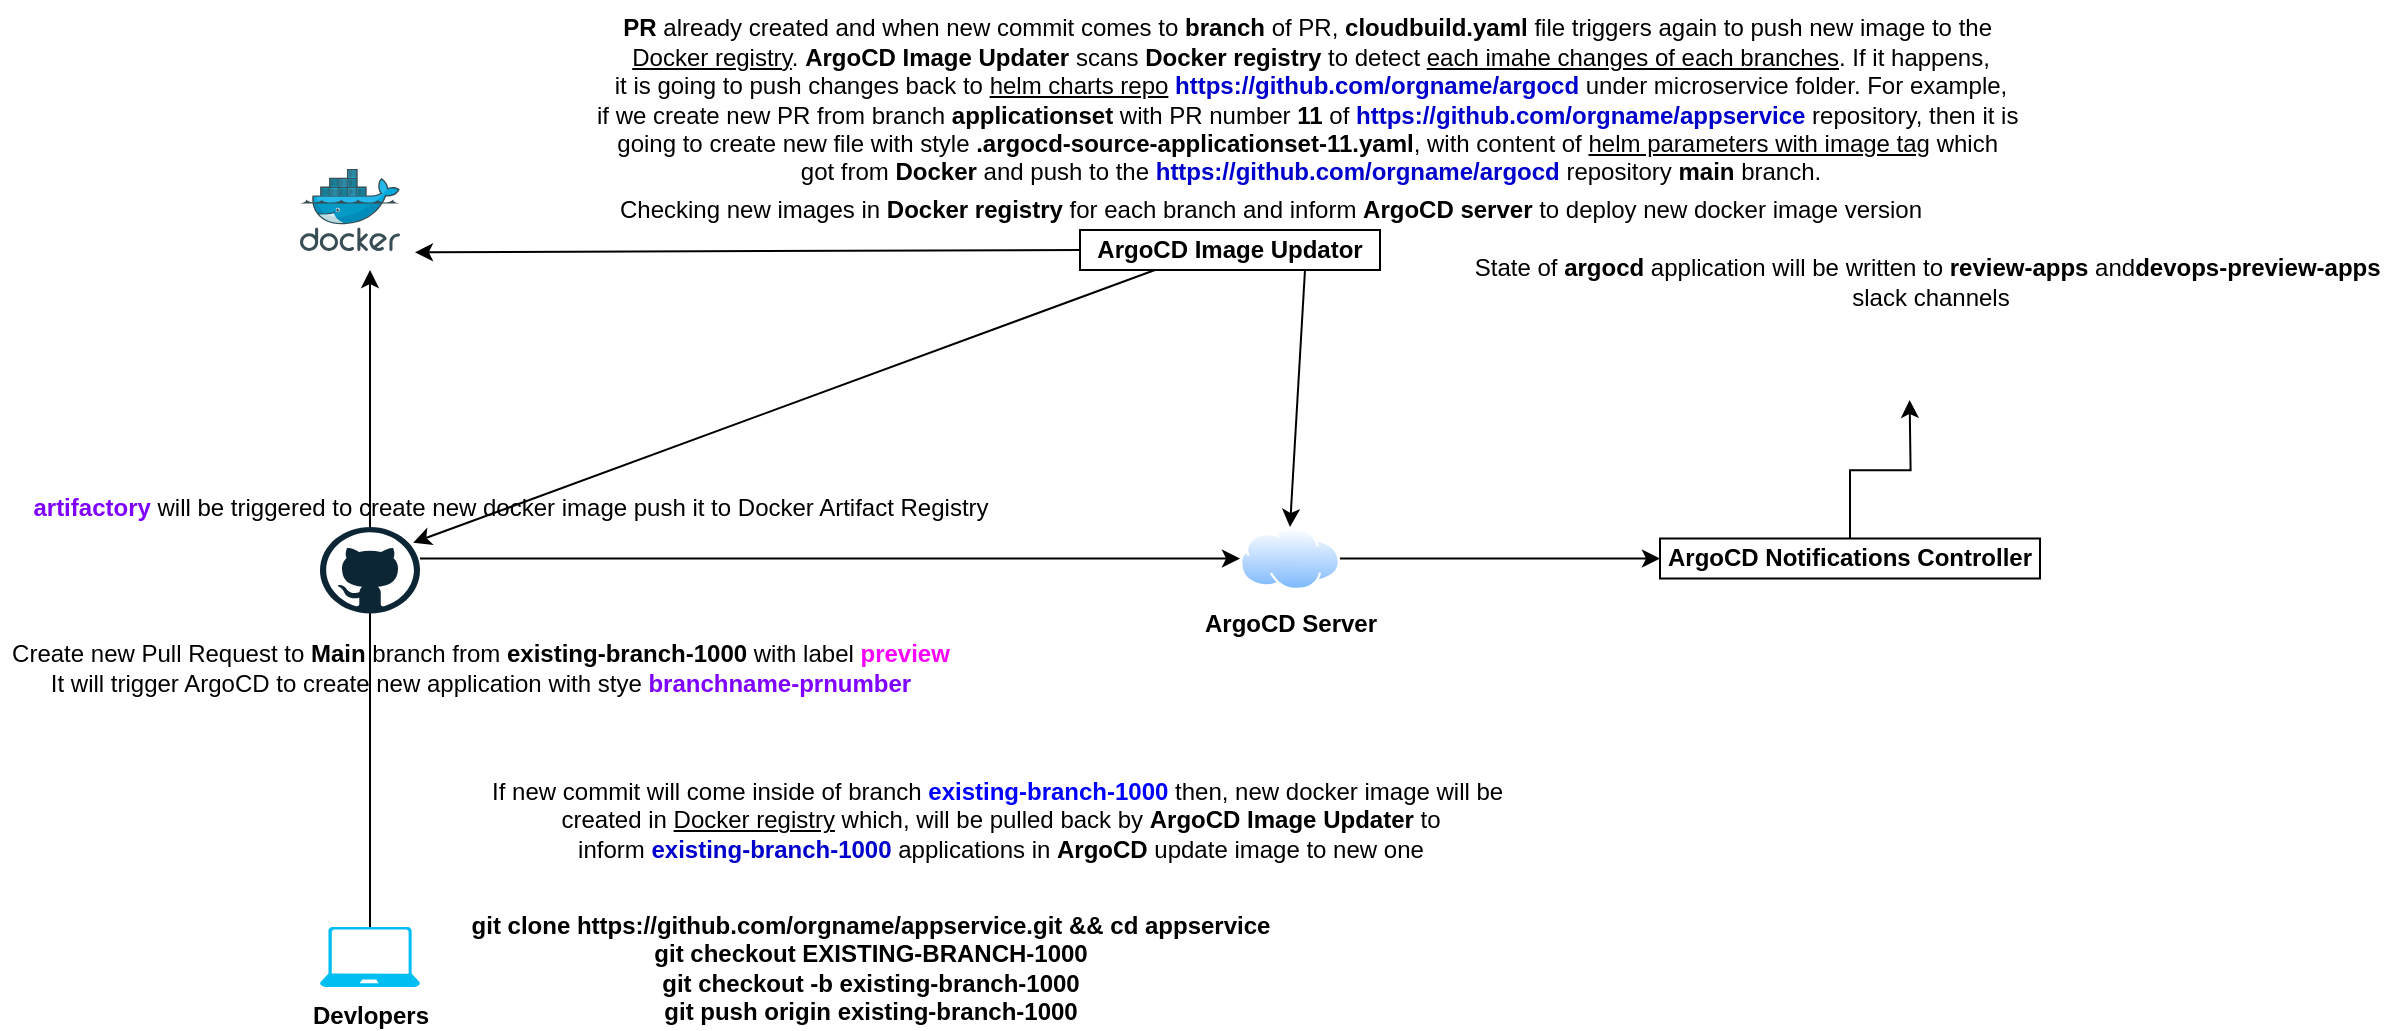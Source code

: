 <mxfile version="22.1.17" type="github">
  <diagram name="Page-1" id="cBbhvXb9hvGF_H_bD6u9">
    <mxGraphModel dx="1366" dy="689" grid="1" gridSize="10" guides="1" tooltips="1" connect="1" arrows="1" fold="1" page="1" pageScale="1" pageWidth="827" pageHeight="1169" math="0" shadow="0">
      <root>
        <mxCell id="0" />
        <mxCell id="1" parent="0" />
        <mxCell id="GIl-5HGIxEuM8NQa49To-3" style="edgeStyle=orthogonalEdgeStyle;rounded=0;orthogonalLoop=1;jettySize=auto;html=1;exitX=1;exitY=0.5;exitDx=0;exitDy=0;entryX=0;entryY=0.5;entryDx=0;entryDy=0;" edge="1" parent="1" source="GIl-5HGIxEuM8NQa49To-4" target="GIl-5HGIxEuM8NQa49To-24">
          <mxGeometry relative="1" as="geometry" />
        </mxCell>
        <mxCell id="GIl-5HGIxEuM8NQa49To-4" value="&lt;b&gt;ArgoCD Server&lt;/b&gt;" style="aspect=fixed;perimeter=ellipsePerimeter;html=1;align=center;shadow=0;dashed=0;spacingTop=3;image;image=img/lib/active_directory/internet_cloud.svg;" vertex="1" parent="1">
          <mxGeometry x="940" y="408.5" width="50" height="31.5" as="geometry" />
        </mxCell>
        <mxCell id="GIl-5HGIxEuM8NQa49To-6" value="&lt;b&gt;Devlopers&lt;/b&gt;" style="verticalLabelPosition=bottom;html=1;verticalAlign=top;align=center;strokeColor=none;fillColor=#00BEF2;shape=mxgraph.azure.laptop;pointerEvents=1;" vertex="1" parent="1">
          <mxGeometry x="480" y="608.5" width="50" height="30" as="geometry" />
        </mxCell>
        <mxCell id="GIl-5HGIxEuM8NQa49To-7" value="&lt;b&gt;git clone https://github.com/orgname/appservice.git &amp;amp;&amp;amp; cd&amp;nbsp;&lt;/b&gt;&lt;b&gt;appservice&lt;/b&gt;&lt;b&gt;&lt;br&gt;git checkout EXISTING-BRANCH-1000&lt;br&gt;git checkout -b existing-branch-1000&lt;br&gt;git push origin&amp;nbsp;&lt;/b&gt;&lt;b&gt;existing-branch-1000&lt;/b&gt;&lt;b&gt;&lt;br&gt;&lt;/b&gt;" style="text;html=1;resizable=0;autosize=1;align=center;verticalAlign=middle;points=[];fillColor=none;strokeColor=none;rounded=0;" vertex="1" parent="1">
          <mxGeometry x="550" y="598.5" width="410" height="60" as="geometry" />
        </mxCell>
        <mxCell id="GIl-5HGIxEuM8NQa49To-9" value="" style="endArrow=classic;html=1;rounded=0;" edge="1" parent="1">
          <mxGeometry width="50" height="50" relative="1" as="geometry">
            <mxPoint x="505" y="408.5" as="sourcePoint" />
            <mxPoint x="505" y="280" as="targetPoint" />
          </mxGeometry>
        </mxCell>
        <mxCell id="GIl-5HGIxEuM8NQa49To-10" value="Create new Pull Request to &lt;b&gt;Main &lt;/b&gt;branch from&amp;nbsp;&lt;b&gt;existing-branch-1000 &lt;/b&gt;with label &lt;b&gt;&lt;font color=&quot;#ff00ff&quot;&gt;preview&lt;br&gt;&lt;/font&gt;&lt;/b&gt;It will trigger ArgoCD to create new application with stye &lt;b&gt;&lt;font color=&quot;#7f00ff&quot;&gt;branchname-prnumber&lt;/font&gt;&lt;font color=&quot;#ff00ff&quot;&gt;&lt;br&gt;&lt;/font&gt;&lt;/b&gt;" style="text;html=1;resizable=0;autosize=1;align=center;verticalAlign=middle;points=[];fillColor=none;strokeColor=none;rounded=0;" vertex="1" parent="1">
          <mxGeometry x="320" y="463.5" width="480" height="30" as="geometry" />
        </mxCell>
        <mxCell id="GIl-5HGIxEuM8NQa49To-11" value="" style="endArrow=classic;html=1;rounded=0;fontColor=#FF00FF;entryX=0.5;entryY=1;entryDx=0;entryDy=0;exitX=0.5;exitY=0;exitDx=0;exitDy=0;exitPerimeter=0;" edge="1" parent="1" source="GIl-5HGIxEuM8NQa49To-6">
          <mxGeometry width="50" height="50" relative="1" as="geometry">
            <mxPoint x="500" y="608.5" as="sourcePoint" />
            <mxPoint x="505" y="440.0" as="targetPoint" />
          </mxGeometry>
        </mxCell>
        <mxCell id="GIl-5HGIxEuM8NQa49To-12" value="&lt;b&gt;artifactory&lt;/b&gt;&amp;nbsp;&lt;font color=&quot;#000000&quot;&gt;will be triggered to create new docker image push it to Docker Artifact Registry&lt;/font&gt;" style="text;html=1;resizable=0;autosize=1;align=center;verticalAlign=middle;points=[];fillColor=none;strokeColor=none;rounded=0;fontColor=#7F00FF;" vertex="1" parent="1">
          <mxGeometry x="325" y="383.5" width="500" height="30" as="geometry" />
        </mxCell>
        <mxCell id="GIl-5HGIxEuM8NQa49To-13" value="" style="endArrow=classic;html=1;rounded=0;fontColor=#000000;entryX=1;entryY=0.75;entryDx=0;entryDy=0;exitX=0;exitY=0.5;exitDx=0;exitDy=0;" edge="1" parent="1" source="GIl-5HGIxEuM8NQa49To-14">
          <mxGeometry width="50" height="50" relative="1" as="geometry">
            <mxPoint x="860" y="358.5" as="sourcePoint" />
            <mxPoint x="527.464" y="271.162" as="targetPoint" />
          </mxGeometry>
        </mxCell>
        <mxCell id="GIl-5HGIxEuM8NQa49To-14" value="&lt;b style=&quot;&quot;&gt;ArgoCD Image Updator&lt;/b&gt;" style="rounded=0;whiteSpace=wrap;html=1;fontColor=#000000;" vertex="1" parent="1">
          <mxGeometry x="860" y="260" width="150" height="20" as="geometry" />
        </mxCell>
        <mxCell id="GIl-5HGIxEuM8NQa49To-15" value="Checking new images in &lt;b&gt;Docker registry&lt;/b&gt;&amp;nbsp;for each branch and inform &lt;b&gt;ArgoCD server &lt;/b&gt;to deploy new docker image version" style="text;html=1;resizable=0;autosize=1;align=center;verticalAlign=middle;points=[];fillColor=none;strokeColor=none;rounded=0;fontColor=#000000;" vertex="1" parent="1">
          <mxGeometry x="620" y="235" width="670" height="30" as="geometry" />
        </mxCell>
        <mxCell id="GIl-5HGIxEuM8NQa49To-16" value="" style="endArrow=classic;html=1;rounded=0;fontColor=#000000;exitX=1;exitY=0.5;exitDx=0;exitDy=0;entryX=0;entryY=0.5;entryDx=0;entryDy=0;" edge="1" parent="1" target="GIl-5HGIxEuM8NQa49To-4">
          <mxGeometry width="50" height="50" relative="1" as="geometry">
            <mxPoint x="530.0" y="424.25" as="sourcePoint" />
            <mxPoint x="900" y="428.5" as="targetPoint" />
          </mxGeometry>
        </mxCell>
        <mxCell id="GIl-5HGIxEuM8NQa49To-17" value="" style="endArrow=classic;html=1;rounded=0;entryX=0.5;entryY=0;entryDx=0;entryDy=0;exitX=0.75;exitY=1;exitDx=0;exitDy=0;" edge="1" parent="1" source="GIl-5HGIxEuM8NQa49To-14" target="GIl-5HGIxEuM8NQa49To-4">
          <mxGeometry width="50" height="50" relative="1" as="geometry">
            <mxPoint x="950" y="338.5" as="sourcePoint" />
            <mxPoint x="1000" y="288.5" as="targetPoint" />
          </mxGeometry>
        </mxCell>
        <mxCell id="GIl-5HGIxEuM8NQa49To-18" value="" style="endArrow=classic;html=1;rounded=0;exitX=0.25;exitY=1;exitDx=0;exitDy=0;" edge="1" parent="1" source="GIl-5HGIxEuM8NQa49To-14">
          <mxGeometry width="50" height="50" relative="1" as="geometry">
            <mxPoint x="750" y="348.5" as="sourcePoint" />
            <mxPoint x="526.609" y="416.33" as="targetPoint" />
          </mxGeometry>
        </mxCell>
        <mxCell id="GIl-5HGIxEuM8NQa49To-19" value="&lt;div&gt;If new commit will come inside of branch &lt;b&gt;&lt;font color=&quot;#0000ff&quot;&gt;existing-branch-1000&lt;/font&gt;&lt;/b&gt; then, new docker image will be&amp;nbsp;&lt;/div&gt;&lt;div&gt;created in &lt;u&gt;Docker registry&lt;/u&gt;&amp;nbsp;which, will be pulled back by &lt;b&gt;ArgoCD Image Updater&lt;/b&gt; to&lt;/div&gt;&lt;div&gt;inform &lt;b&gt;&lt;font color=&quot;#0000cc&quot;&gt;existing-branch-1000&lt;/font&gt;&lt;/b&gt; applications in &lt;b&gt;ArgoCD&lt;/b&gt; update image to new one&lt;/div&gt;" style="text;html=1;resizable=0;autosize=1;align=center;verticalAlign=middle;points=[];fillColor=none;strokeColor=none;rounded=0;" vertex="1" parent="1">
          <mxGeometry x="555" y="525" width="530" height="60" as="geometry" />
        </mxCell>
        <mxCell id="GIl-5HGIxEuM8NQa49To-20" value="&lt;div&gt;&lt;font color=&quot;#000000&quot;&gt;&lt;b&gt;PR&lt;/b&gt; already created and when new commit comes to &lt;b&gt;branch &lt;/b&gt;of PR, &lt;b&gt;cloudbuild.yaml&lt;/b&gt; file triggers again to push new image to the&amp;nbsp;&lt;/font&gt;&lt;/div&gt;&lt;div&gt;&lt;font color=&quot;#000000&quot;&gt;&lt;u&gt;Docker registry&lt;/u&gt;. &lt;b&gt;ArgoCD Image Updater&lt;/b&gt; scans &lt;b&gt;Docker registry&lt;/b&gt;&amp;nbsp;to detect &lt;u&gt;each imahe changes of each branches&lt;/u&gt;. If it happens,&lt;/font&gt;&lt;/div&gt;&lt;div&gt;&lt;font color=&quot;#000000&quot;&gt;it is going to push changes back to &lt;/font&gt;&lt;u style=&quot;color: rgb(0, 0, 0);&quot;&gt;helm charts repo&lt;/u&gt; &lt;b style=&quot;&quot;&gt;https://github.com/orgname/argocd&lt;/b&gt;&lt;font color=&quot;#000000&quot;&gt; under microservice folder. For example,&lt;/font&gt;&lt;/div&gt;&lt;div&gt;&lt;font color=&quot;#000000&quot;&gt;if we create new PR from branch &lt;/font&gt;&lt;b style=&quot;color: rgb(0, 0, 0);&quot;&gt;applicationset &lt;/b&gt;&lt;font color=&quot;#000000&quot;&gt;with PR number &lt;/font&gt;&lt;b style=&quot;color: rgb(0, 0, 0);&quot;&gt;11&lt;/b&gt;&lt;font color=&quot;#000000&quot;&gt; of &lt;/font&gt;&lt;b style=&quot;&quot;&gt;https://github.com/orgname/appservice&lt;/b&gt;&lt;font color=&quot;#000000&quot;&gt; repository, then it is&amp;nbsp;&lt;/font&gt;&lt;/div&gt;&lt;div&gt;&lt;font color=&quot;#000000&quot;&gt;going to create new file with style &lt;b&gt;.argocd-source-applicationset-11.yaml&lt;/b&gt;, with content of &lt;u&gt;helm parameters with image tag&lt;/u&gt; which&amp;nbsp;&lt;/font&gt;&lt;/div&gt;&lt;div&gt;&lt;font color=&quot;#000000&quot;&gt;got from &lt;b&gt;Docker&lt;/b&gt;&lt;/font&gt;&lt;font color=&quot;#000000&quot;&gt;&amp;nbsp;and push to the &lt;/font&gt;&lt;b style=&quot;&quot;&gt;https://github.com/orgname/argocd&lt;/b&gt;&lt;font color=&quot;#000000&quot;&gt; repository &lt;/font&gt;&lt;b style=&quot;color: rgb(0, 0, 0);&quot;&gt;main&lt;/b&gt;&lt;font color=&quot;#000000&quot;&gt; branch.&lt;/font&gt;&lt;/div&gt;" style="text;html=1;resizable=0;autosize=1;align=center;verticalAlign=middle;points=[];fillColor=none;strokeColor=none;rounded=0;fontColor=#0000CC;" vertex="1" parent="1">
          <mxGeometry x="605" y="145" width="740" height="100" as="geometry" />
        </mxCell>
        <mxCell id="GIl-5HGIxEuM8NQa49To-22" value="State of &lt;b&gt;argocd&lt;/b&gt; application will be written to &lt;b&gt;review-apps&lt;/b&gt;&amp;nbsp;and&lt;b&gt;devops-preview-apps&amp;nbsp;&lt;/b&gt;&lt;br&gt;slack channels" style="text;html=1;resizable=0;autosize=1;align=center;verticalAlign=middle;points=[];fillColor=none;strokeColor=none;rounded=0;" vertex="1" parent="1">
          <mxGeometry x="1050" y="270.5" width="470" height="30" as="geometry" />
        </mxCell>
        <mxCell id="GIl-5HGIxEuM8NQa49To-23" style="edgeStyle=orthogonalEdgeStyle;rounded=0;orthogonalLoop=1;jettySize=auto;html=1;" edge="1" parent="1" source="GIl-5HGIxEuM8NQa49To-24">
          <mxGeometry relative="1" as="geometry">
            <mxPoint x="1274.81" y="345" as="targetPoint" />
          </mxGeometry>
        </mxCell>
        <mxCell id="GIl-5HGIxEuM8NQa49To-24" value="&lt;b style=&quot;&quot;&gt;ArgoCD Notifications Controller&lt;/b&gt;" style="rounded=0;whiteSpace=wrap;html=1;fontColor=#000000;" vertex="1" parent="1">
          <mxGeometry x="1150" y="414.25" width="190" height="20" as="geometry" />
        </mxCell>
        <mxCell id="GIl-5HGIxEuM8NQa49To-25" value="" style="image;sketch=0;aspect=fixed;html=1;points=[];align=center;fontSize=12;image=img/lib/mscae/Docker.svg;" vertex="1" parent="1">
          <mxGeometry x="470" y="229.5" width="50" height="41" as="geometry" />
        </mxCell>
        <mxCell id="GIl-5HGIxEuM8NQa49To-26" value="" style="dashed=0;outlineConnect=0;html=1;align=center;labelPosition=center;verticalLabelPosition=bottom;verticalAlign=top;shape=mxgraph.weblogos.github" vertex="1" parent="1">
          <mxGeometry x="480" y="408.5" width="50" height="43.25" as="geometry" />
        </mxCell>
        <mxCell id="GIl-5HGIxEuM8NQa49To-27" value="" style="shape=image;html=1;verticalAlign=top;verticalLabelPosition=bottom;labelBackgroundColor=#ffffff;imageAspect=0;aspect=fixed;image=https://cdn2.iconfinder.com/data/icons/social-media-2285/512/1_Slack_colored_svg-128.png" vertex="1" parent="1">
          <mxGeometry x="1260" y="310" width="30" height="30" as="geometry" />
        </mxCell>
      </root>
    </mxGraphModel>
  </diagram>
</mxfile>
